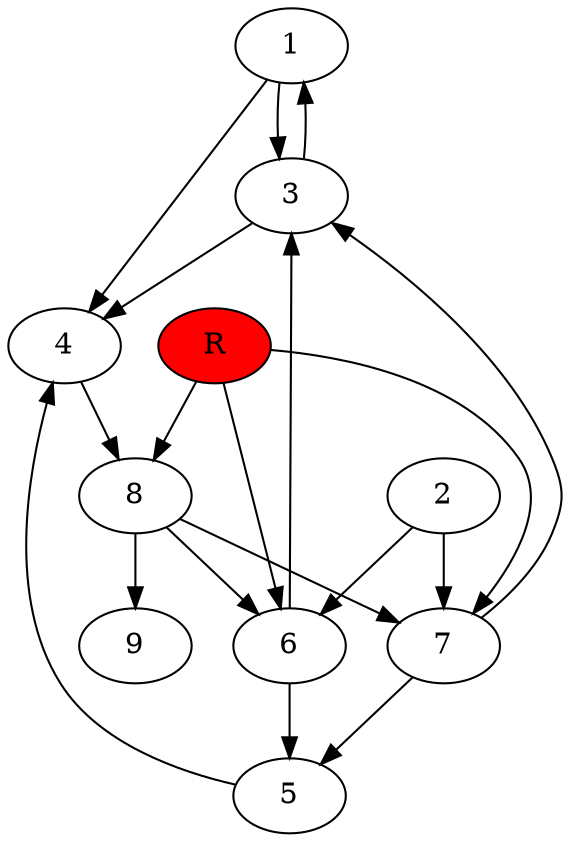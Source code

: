 digraph prb24850 {
	1
	2
	3
	4
	5
	6
	7
	8
	R [fillcolor="#ff0000" style=filled]
	1 -> 3
	1 -> 4
	2 -> 6
	2 -> 7
	3 -> 1
	3 -> 4
	4 -> 8
	5 -> 4
	6 -> 3
	6 -> 5
	7 -> 3
	7 -> 5
	8 -> 6
	8 -> 7
	8 -> 9
	R -> 6
	R -> 7
	R -> 8
}

